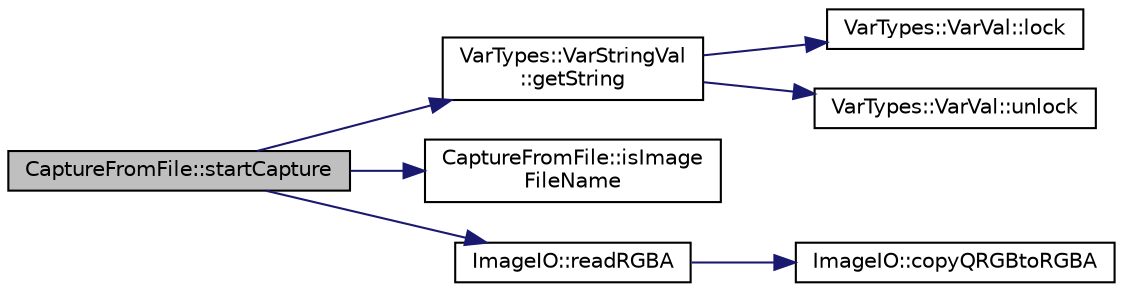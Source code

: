 digraph "CaptureFromFile::startCapture"
{
 // INTERACTIVE_SVG=YES
  edge [fontname="Helvetica",fontsize="10",labelfontname="Helvetica",labelfontsize="10"];
  node [fontname="Helvetica",fontsize="10",shape=record];
  rankdir="LR";
  Node1 [label="CaptureFromFile::startCapture",height=0.2,width=0.4,color="black", fillcolor="grey75", style="filled", fontcolor="black"];
  Node1 -> Node2 [color="midnightblue",fontsize="10",style="solid",fontname="Helvetica"];
  Node2 [label="VarTypes::VarStringVal\l::getString",height=0.2,width=0.4,color="black", fillcolor="white", style="filled",URL="$db/d2f/class_var_types_1_1_var_string_val.html#a4f8461fed9d174b500b03a944e357b6f"];
  Node2 -> Node3 [color="midnightblue",fontsize="10",style="solid",fontname="Helvetica"];
  Node3 [label="VarTypes::VarVal::lock",height=0.2,width=0.4,color="black", fillcolor="white", style="filled",URL="$d6/de8/class_var_types_1_1_var_val.html#a687df377b593f5ab5ac0b26d22728d4a"];
  Node2 -> Node4 [color="midnightblue",fontsize="10",style="solid",fontname="Helvetica"];
  Node4 [label="VarTypes::VarVal::unlock",height=0.2,width=0.4,color="black", fillcolor="white", style="filled",URL="$d6/de8/class_var_types_1_1_var_val.html#a6f1d886beb58366ce6c157b224ff26f8"];
  Node1 -> Node5 [color="midnightblue",fontsize="10",style="solid",fontname="Helvetica"];
  Node5 [label="CaptureFromFile::isImage\lFileName",height=0.2,width=0.4,color="black", fillcolor="white", style="filled",URL="$d7/d6f/class_capture_from_file.html#ada62312e3efb18433ef30b052b1924c7"];
  Node1 -> Node6 [color="midnightblue",fontsize="10",style="solid",fontname="Helvetica"];
  Node6 [label="ImageIO::readRGBA",height=0.2,width=0.4,color="black", fillcolor="white", style="filled",URL="$d9/dde/class_image_i_o.html#a991b6a12267b0b07740ef89977b9b898"];
  Node6 -> Node7 [color="midnightblue",fontsize="10",style="solid",fontname="Helvetica"];
  Node7 [label="ImageIO::copyQRGBtoRGBA",height=0.2,width=0.4,color="black", fillcolor="white", style="filled",URL="$d9/dde/class_image_i_o.html#ae513b356c0e6f77e1d020bad78621b96"];
}
